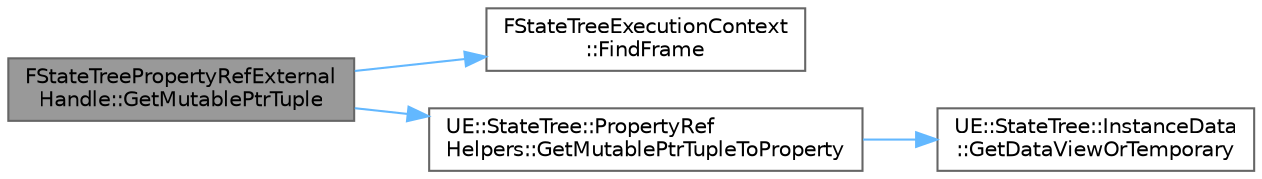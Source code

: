 digraph "FStateTreePropertyRefExternalHandle::GetMutablePtrTuple"
{
 // INTERACTIVE_SVG=YES
 // LATEX_PDF_SIZE
  bgcolor="transparent";
  edge [fontname=Helvetica,fontsize=10,labelfontname=Helvetica,labelfontsize=10];
  node [fontname=Helvetica,fontsize=10,shape=box,height=0.2,width=0.4];
  rankdir="LR";
  Node1 [id="Node000001",label="FStateTreePropertyRefExternal\lHandle::GetMutablePtrTuple",height=0.2,width=0.4,color="gray40", fillcolor="grey60", style="filled", fontcolor="black",tooltip=" "];
  Node1 -> Node2 [id="edge1_Node000001_Node000002",color="steelblue1",style="solid",tooltip=" "];
  Node2 [id="Node000002",label="FStateTreeExecutionContext\l::FindFrame",height=0.2,width=0.4,color="grey40", fillcolor="white", style="filled",URL="$df/d4a/structFStateTreeExecutionContext.html#a8851e5b91167558bcd10737b515e5d8f",tooltip="Looks for a frame in provided list of frames."];
  Node1 -> Node3 [id="edge2_Node000001_Node000003",color="steelblue1",style="solid",tooltip=" "];
  Node3 [id="Node000003",label="UE::StateTree::PropertyRef\lHelpers::GetMutablePtrTupleToProperty",height=0.2,width=0.4,color="grey40", fillcolor="white", style="filled",URL="$d1/d89/namespaceUE_1_1StateTree_1_1PropertyRefHelpers.html#ac13929a2789e4e43737cda1b26b4406f",tooltip=" "];
  Node3 -> Node4 [id="edge3_Node000003_Node000004",color="steelblue1",style="solid",tooltip=" "];
  Node4 [id="Node000004",label="UE::StateTree::InstanceData\l::GetDataViewOrTemporary",height=0.2,width=0.4,color="grey40", fillcolor="white", style="filled",URL="$dd/d17/namespaceUE_1_1StateTree_1_1InstanceData.html#ae32d4639b5f42a2b98b72b264e3c84c6",tooltip=" "];
}
